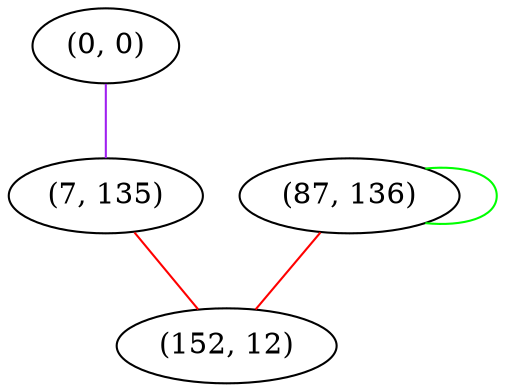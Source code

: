 graph "" {
"(0, 0)";
"(87, 136)";
"(7, 135)";
"(152, 12)";
"(0, 0)" -- "(7, 135)"  [color=purple, key=0, weight=4];
"(87, 136)" -- "(87, 136)"  [color=green, key=0, weight=2];
"(87, 136)" -- "(152, 12)"  [color=red, key=0, weight=1];
"(7, 135)" -- "(152, 12)"  [color=red, key=0, weight=1];
}
